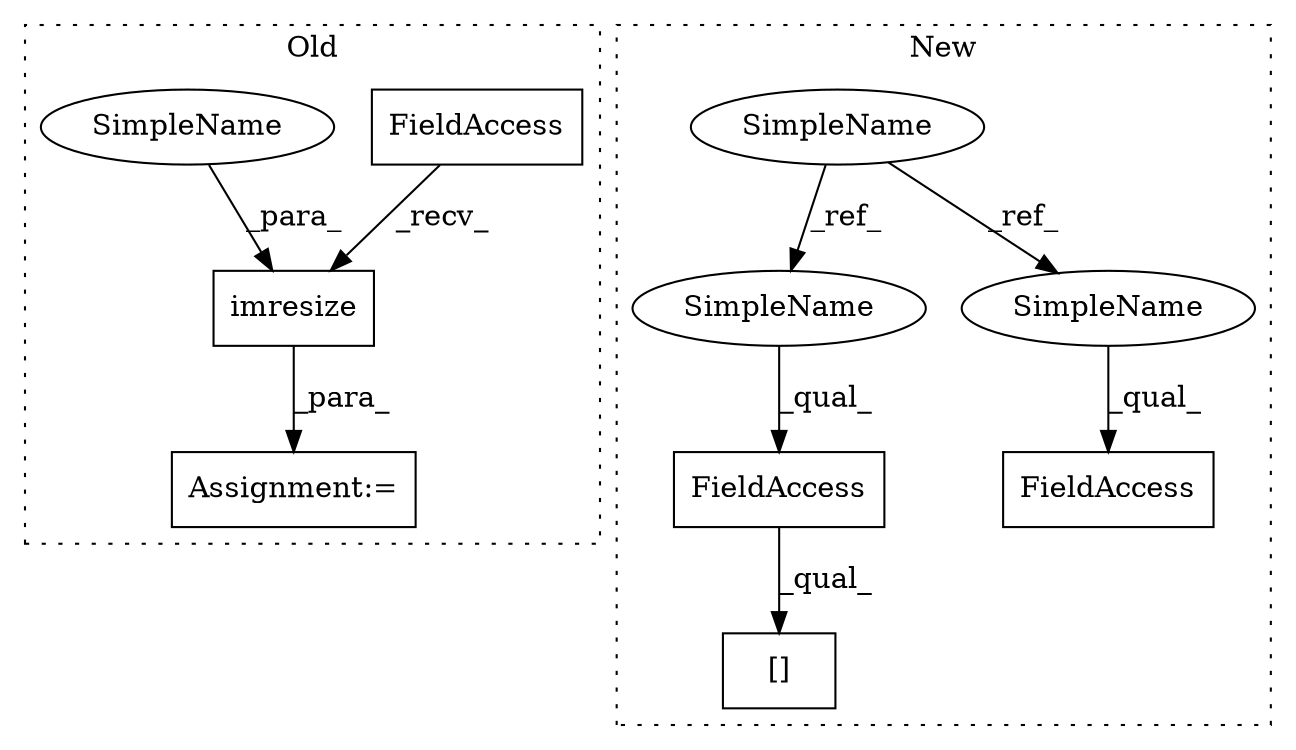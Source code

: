 digraph G {
subgraph cluster0 {
1 [label="imresize" a="32" s="3414,3444" l="9,1" shape="box"];
3 [label="FieldAccess" a="22" s="3403" l="10" shape="box"];
5 [label="Assignment:=" a="7" s="3402" l="1" shape="box"];
10 [label="SimpleName" a="42" s="3423" l="3" shape="ellipse"];
label = "Old";
style="dotted";
}
subgraph cluster1 {
2 [label="[]" a="2" s="3541,3552" l="10,1" shape="box"];
4 [label="FieldAccess" a="22" s="3541" l="9" shape="box"];
6 [label="SimpleName" a="42" s="3416" l="3" shape="ellipse"];
7 [label="FieldAccess" a="22" s="3511" l="9" shape="box"];
8 [label="SimpleName" a="42" s="3541" l="3" shape="ellipse"];
9 [label="SimpleName" a="42" s="3511" l="3" shape="ellipse"];
label = "New";
style="dotted";
}
1 -> 5 [label="_para_"];
3 -> 1 [label="_recv_"];
4 -> 2 [label="_qual_"];
6 -> 8 [label="_ref_"];
6 -> 9 [label="_ref_"];
8 -> 4 [label="_qual_"];
9 -> 7 [label="_qual_"];
10 -> 1 [label="_para_"];
}